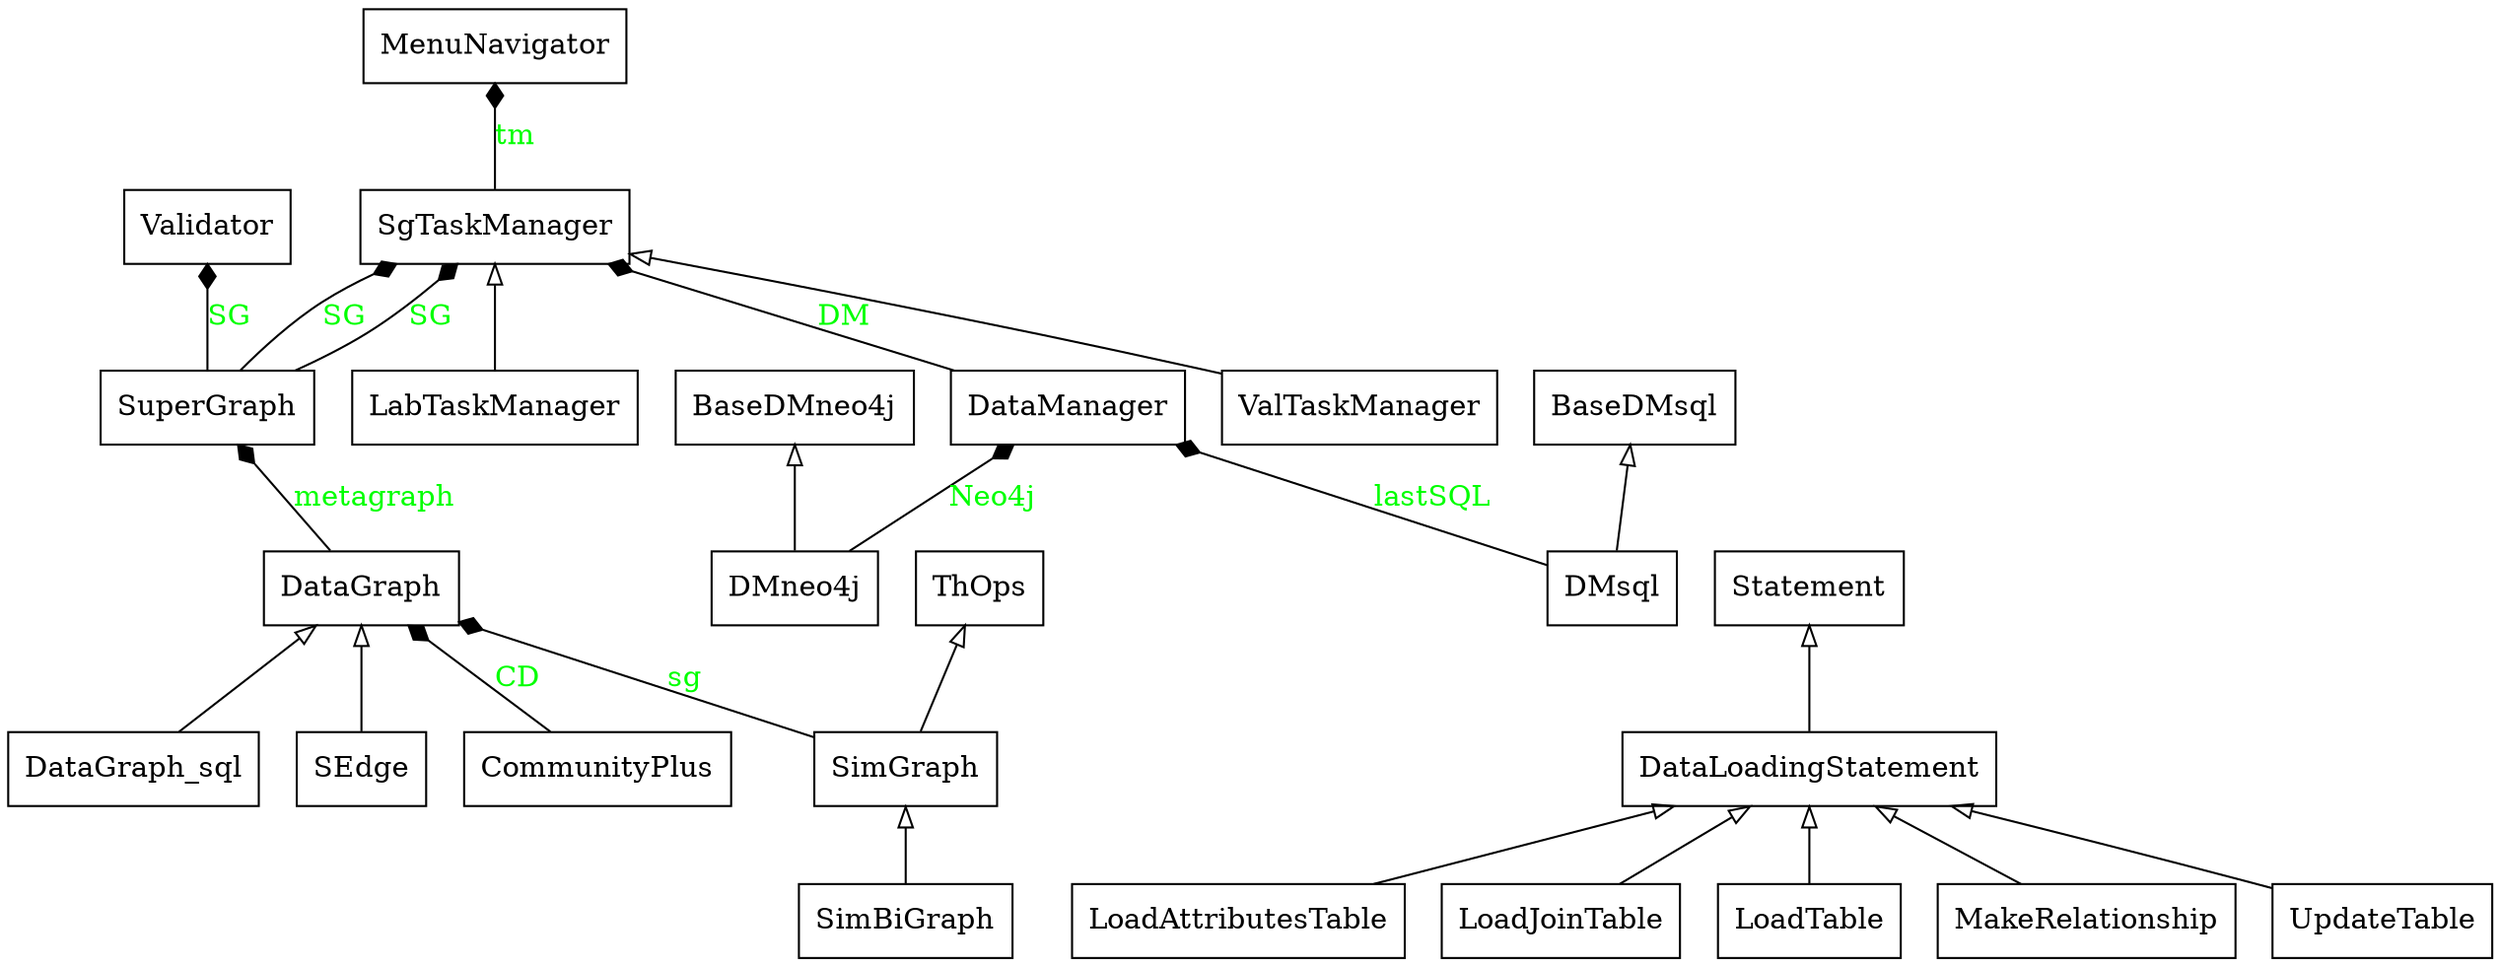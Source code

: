 digraph "classes" {
charset="utf-8"
rankdir=BT
# "0" [label="AuthorsDisambiguator", shape="record"];
"1" [label="BaseDMneo4j", shape="record"];
"2" [label="BaseDMsql", shape="record"];
"3" [label="CommunityPlus", shape="record", fillcolor="gold"];
"4" [label="DMneo4j", shape="record"];
"5" [label="DMsql", shape="record"];
"6" [label="DataGraph", shape="record", fillcolor="gold"];
"7" [label="DataGraph_sql", shape="record"];
"8" [label="DataLoadingStatement", shape="record"];
"9" [label="DataManager", shape="record"];
# "10" [label="Disambiguator", shape="record"];
"11" [label="LabTaskManager", shape="record"];
"12" [label="LoadAttributesTable", shape="record"];
"13" [label="LoadJoinTable", shape="record"];
"14" [label="LoadTable", shape="record"];
"15" [label="MakeRelationship", shape="record"];
"16" [label="MenuNavigator", shape="record"];
# "17" [label="OrganizationsDisambiguator", shape="record"];
"18" [label="SEdge", shape="record", fillcolor="gold"];
"19" [label="SgTaskManager", shape="record"];
"20" [label="SimBiGraph", shape="record", fillcolor="gold"];
"21" [label="SimGraph", shape="record", fillcolor="gold"];
"22" [label="Statement", shape="record"];
"23" [label="SuperGraph", shape="record", fillcolor="gold"];
"24" [label="ThOps", shape="record", fillcolor="gold"];
"25" [label="UpdateTable", shape="record"];
"26" [label="ValTaskManager", shape="record"];
"27" [label="Validator", shape="record"];
# "28" [label="base_ThOps", shape="record"];
# "0" -> "10" [arrowhead="empty", arrowtail="none"];
"4" -> "1" [arrowhead="empty", arrowtail="none"];
"5" -> "2" [arrowhead="empty", arrowtail="none"];
"7" -> "6" [arrowhead="empty", arrowtail="none"];
"8" -> "22" [arrowhead="empty", arrowtail="none"];
"11" -> "19" [arrowhead="empty", arrowtail="none"];
"12" -> "8" [arrowhead="empty", arrowtail="none"];
"13" -> "8" [arrowhead="empty", arrowtail="none"];
"14" -> "8" [arrowhead="empty", arrowtail="none"];
"15" -> "8" [arrowhead="empty", arrowtail="none"];
# "17" -> "0" [arrowhead="empty", arrowtail="none"];
"18" -> "6" [arrowhead="empty", arrowtail="none"];
"20" -> "21" [arrowhead="empty", arrowtail="none"];
"21" -> "24" [arrowhead="empty", arrowtail="none"];
"25" -> "8" [arrowhead="empty", arrowtail="none"];
"26" -> "19" [arrowhead="empty", arrowtail="none"];
"3" -> "6" [arrowhead="diamond", arrowtail="none", fontcolor="green", label="CD", style="solid"];
"4" -> "9" [arrowhead="diamond", arrowtail="none", fontcolor="green", label="Neo4j", style="solid"];
"5" -> "9" [arrowhead="diamond", arrowtail="none", fontcolor="green", label="lastSQL", style="solid"];
"6" -> "23" [arrowhead="diamond", arrowtail="none", fontcolor="green", label="metagraph", style="solid"];
"9" -> "19" [arrowhead="diamond", arrowtail="none", fontcolor="green", label="DM", style="solid"];
"19" -> "16" [arrowhead="diamond", arrowtail="none", fontcolor="green", label="tm", style="solid"];
"21" -> "6" [arrowhead="diamond", arrowtail="none", fontcolor="green", label="sg", style="solid"];
"23" -> "19" [arrowhead="diamond", arrowtail="none", fontcolor="green", label="SG", style="solid"];
"23" -> "19" [arrowhead="diamond", arrowtail="none", fontcolor="green", label="SG", style="solid"];
"23" -> "27" [arrowhead="diamond", arrowtail="none", fontcolor="green", label="SG", style="solid"];
}
